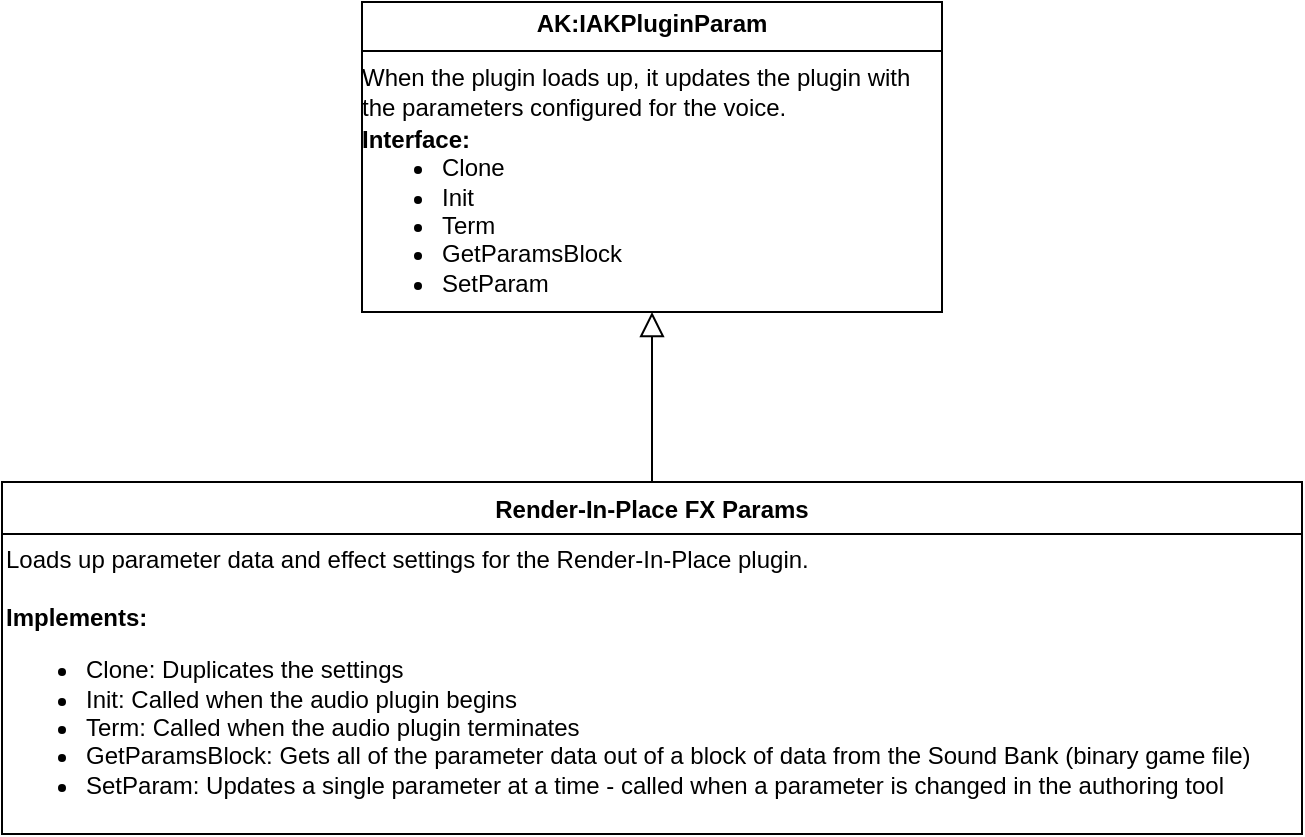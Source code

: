 <mxfile version="26.0.16">
  <diagram id="C5RBs43oDa-KdzZeNtuy" name="Page-1">
    <mxGraphModel dx="2029" dy="1110" grid="1" gridSize="10" guides="1" tooltips="1" connect="1" arrows="1" fold="1" page="1" pageScale="1" pageWidth="827" pageHeight="1169" math="0" shadow="0">
      <root>
        <mxCell id="WIyWlLk6GJQsqaUBKTNV-0" />
        <mxCell id="WIyWlLk6GJQsqaUBKTNV-1" parent="WIyWlLk6GJQsqaUBKTNV-0" />
        <mxCell id="zkfFHV4jXpPFQw0GAbJ--6" value="Render-In-Place FX Params" style="swimlane;fontStyle=1;align=center;verticalAlign=top;childLayout=stackLayout;horizontal=1;startSize=26;horizontalStack=0;resizeParent=1;resizeLast=0;collapsible=1;marginBottom=0;rounded=0;shadow=0;strokeWidth=1;" parent="WIyWlLk6GJQsqaUBKTNV-1" vertex="1">
          <mxGeometry x="220" y="240" width="650" height="176" as="geometry">
            <mxRectangle x="130" y="380" width="160" height="26" as="alternateBounds" />
          </mxGeometry>
        </mxCell>
        <mxCell id="jRMsdsLBTb_23Ixo8NRA-0" value="&lt;div&gt;Loads up parameter data and effect settings for the Render-In-Place plugin.&lt;/div&gt;&lt;div&gt;&lt;b&gt;&lt;br&gt;&lt;/b&gt;&lt;/div&gt;&lt;div&gt;&lt;b&gt;Implements:&lt;/b&gt;&lt;/div&gt;&lt;ul&gt;&lt;li&gt;Clone: Duplicates the settings&lt;/li&gt;&lt;li&gt;Init: Called when the audio plugin begins&lt;/li&gt;&lt;li&gt;Term: Called when the audio plugin terminates&lt;/li&gt;&lt;li&gt;GetParamsBlock: Gets all of the parameter data out of a block of data from the Sound Bank (binary game file)&lt;/li&gt;&lt;li&gt;SetParam: Updates a single parameter at a time - called when a parameter is changed in the authoring tool&amp;nbsp;&lt;/li&gt;&lt;/ul&gt;" style="text;html=1;align=left;verticalAlign=middle;resizable=0;points=[];autosize=1;strokeColor=none;fillColor=none;" parent="zkfFHV4jXpPFQw0GAbJ--6" vertex="1">
          <mxGeometry y="26" width="650" height="150" as="geometry" />
        </mxCell>
        <mxCell id="zkfFHV4jXpPFQw0GAbJ--12" value="" style="endArrow=block;endSize=10;endFill=0;shadow=0;strokeWidth=1;rounded=0;elbow=vertical;" parent="WIyWlLk6GJQsqaUBKTNV-1" source="zkfFHV4jXpPFQw0GAbJ--6" edge="1">
          <mxGeometry width="160" relative="1" as="geometry">
            <mxPoint x="200" y="203" as="sourcePoint" />
            <mxPoint x="545" y="155" as="targetPoint" />
          </mxGeometry>
        </mxCell>
        <mxCell id="jRMsdsLBTb_23Ixo8NRA-1" value="&lt;p style=&quot;margin:0px;margin-top:4px;text-align:center;&quot;&gt;&lt;b&gt;AK:IAKPluginParam&lt;/b&gt;&lt;/p&gt;&lt;hr size=&quot;1&quot; style=&quot;border-style:solid;&quot;&gt;When the plugin loads up, it updates the plugin with the parameters configured for the voice.&amp;nbsp;&lt;div style=&quot;height:2px;&quot;&gt;&lt;br&gt;&lt;/div&gt;&lt;div style=&quot;height:2px;&quot;&gt;&lt;b&gt;Interface:&lt;/b&gt;&lt;/div&gt;&lt;div style=&quot;height:2px;&quot;&gt;&lt;ul&gt;&lt;li&gt;Clone&lt;/li&gt;&lt;li&gt;Init&lt;/li&gt;&lt;li&gt;Term&lt;/li&gt;&lt;li&gt;GetParamsBlock&lt;/li&gt;&lt;li&gt;SetParam&lt;/li&gt;&lt;/ul&gt;&lt;/div&gt;" style="verticalAlign=top;align=left;overflow=fill;html=1;whiteSpace=wrap;perimeterSpacing=0;spacingTop=0;" parent="WIyWlLk6GJQsqaUBKTNV-1" vertex="1">
          <mxGeometry x="400" width="290" height="155" as="geometry" />
        </mxCell>
      </root>
    </mxGraphModel>
  </diagram>
</mxfile>
